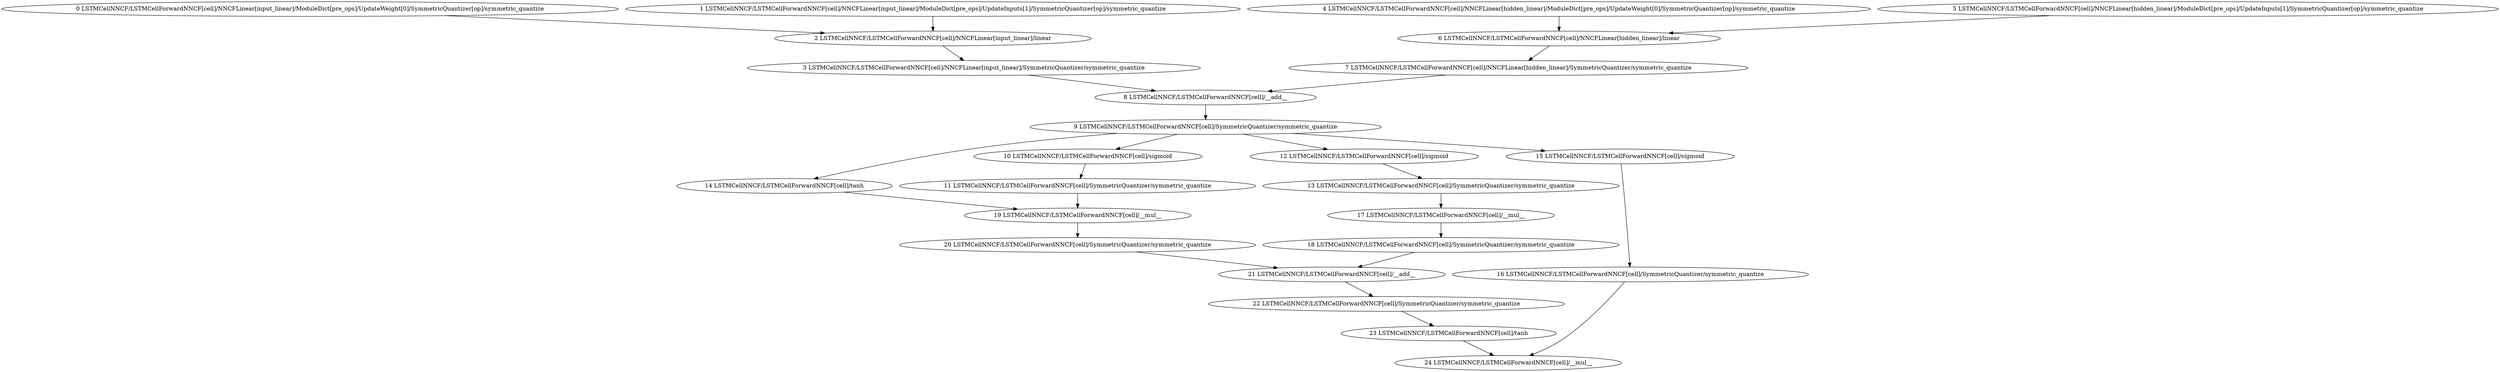 strict digraph  {
"0 LSTMCellNNCF/LSTMCellForwardNNCF[cell]/NNCFLinear[input_linear]/ModuleDict[pre_ops]/UpdateWeight[0]/SymmetricQuantizer[op]/symmetric_quantize" [id=0, scope="LSTMCellNNCF/LSTMCellForwardNNCF[cell]/NNCFLinear[input_linear]/ModuleDict[pre_ops]/UpdateWeight[0]/SymmetricQuantizer[op]", type=symmetric_quantize];
"1 LSTMCellNNCF/LSTMCellForwardNNCF[cell]/NNCFLinear[input_linear]/ModuleDict[pre_ops]/UpdateInputs[1]/SymmetricQuantizer[op]/symmetric_quantize" [id=1, scope="LSTMCellNNCF/LSTMCellForwardNNCF[cell]/NNCFLinear[input_linear]/ModuleDict[pre_ops]/UpdateInputs[1]/SymmetricQuantizer[op]", type=symmetric_quantize];
"2 LSTMCellNNCF/LSTMCellForwardNNCF[cell]/NNCFLinear[input_linear]/linear" [id=2, scope="LSTMCellNNCF/LSTMCellForwardNNCF[cell]/NNCFLinear[input_linear]", type=linear];
"3 LSTMCellNNCF/LSTMCellForwardNNCF[cell]/NNCFLinear[input_linear]/SymmetricQuantizer/symmetric_quantize" [id=3, scope="LSTMCellNNCF/LSTMCellForwardNNCF[cell]/NNCFLinear[input_linear]/SymmetricQuantizer", type=symmetric_quantize];
"4 LSTMCellNNCF/LSTMCellForwardNNCF[cell]/NNCFLinear[hidden_linear]/ModuleDict[pre_ops]/UpdateWeight[0]/SymmetricQuantizer[op]/symmetric_quantize" [id=4, scope="LSTMCellNNCF/LSTMCellForwardNNCF[cell]/NNCFLinear[hidden_linear]/ModuleDict[pre_ops]/UpdateWeight[0]/SymmetricQuantizer[op]", type=symmetric_quantize];
"5 LSTMCellNNCF/LSTMCellForwardNNCF[cell]/NNCFLinear[hidden_linear]/ModuleDict[pre_ops]/UpdateInputs[1]/SymmetricQuantizer[op]/symmetric_quantize" [id=5, scope="LSTMCellNNCF/LSTMCellForwardNNCF[cell]/NNCFLinear[hidden_linear]/ModuleDict[pre_ops]/UpdateInputs[1]/SymmetricQuantizer[op]", type=symmetric_quantize];
"6 LSTMCellNNCF/LSTMCellForwardNNCF[cell]/NNCFLinear[hidden_linear]/linear" [id=6, scope="LSTMCellNNCF/LSTMCellForwardNNCF[cell]/NNCFLinear[hidden_linear]", type=linear];
"7 LSTMCellNNCF/LSTMCellForwardNNCF[cell]/NNCFLinear[hidden_linear]/SymmetricQuantizer/symmetric_quantize" [id=7, scope="LSTMCellNNCF/LSTMCellForwardNNCF[cell]/NNCFLinear[hidden_linear]/SymmetricQuantizer", type=symmetric_quantize];
"8 LSTMCellNNCF/LSTMCellForwardNNCF[cell]/__add__" [id=8, scope="LSTMCellNNCF/LSTMCellForwardNNCF[cell]", type=__add__];
"9 LSTMCellNNCF/LSTMCellForwardNNCF[cell]/SymmetricQuantizer/symmetric_quantize" [id=9, scope="LSTMCellNNCF/LSTMCellForwardNNCF[cell]/SymmetricQuantizer", type=symmetric_quantize];
"10 LSTMCellNNCF/LSTMCellForwardNNCF[cell]/sigmoid" [id=10, scope="LSTMCellNNCF/LSTMCellForwardNNCF[cell]", type=sigmoid];
"11 LSTMCellNNCF/LSTMCellForwardNNCF[cell]/SymmetricQuantizer/symmetric_quantize" [id=11, scope="LSTMCellNNCF/LSTMCellForwardNNCF[cell]/SymmetricQuantizer", type=symmetric_quantize];
"12 LSTMCellNNCF/LSTMCellForwardNNCF[cell]/sigmoid" [id=12, scope="LSTMCellNNCF/LSTMCellForwardNNCF[cell]", type=sigmoid];
"13 LSTMCellNNCF/LSTMCellForwardNNCF[cell]/SymmetricQuantizer/symmetric_quantize" [id=13, scope="LSTMCellNNCF/LSTMCellForwardNNCF[cell]/SymmetricQuantizer", type=symmetric_quantize];
"14 LSTMCellNNCF/LSTMCellForwardNNCF[cell]/tanh" [id=14, scope="LSTMCellNNCF/LSTMCellForwardNNCF[cell]", type=tanh];
"15 LSTMCellNNCF/LSTMCellForwardNNCF[cell]/sigmoid" [id=15, scope="LSTMCellNNCF/LSTMCellForwardNNCF[cell]", type=sigmoid];
"16 LSTMCellNNCF/LSTMCellForwardNNCF[cell]/SymmetricQuantizer/symmetric_quantize" [id=16, scope="LSTMCellNNCF/LSTMCellForwardNNCF[cell]/SymmetricQuantizer", type=symmetric_quantize];
"17 LSTMCellNNCF/LSTMCellForwardNNCF[cell]/__mul__" [id=17, scope="LSTMCellNNCF/LSTMCellForwardNNCF[cell]", type=__mul__];
"18 LSTMCellNNCF/LSTMCellForwardNNCF[cell]/SymmetricQuantizer/symmetric_quantize" [id=18, scope="LSTMCellNNCF/LSTMCellForwardNNCF[cell]/SymmetricQuantizer", type=symmetric_quantize];
"19 LSTMCellNNCF/LSTMCellForwardNNCF[cell]/__mul__" [id=19, scope="LSTMCellNNCF/LSTMCellForwardNNCF[cell]", type=__mul__];
"20 LSTMCellNNCF/LSTMCellForwardNNCF[cell]/SymmetricQuantizer/symmetric_quantize" [id=20, scope="LSTMCellNNCF/LSTMCellForwardNNCF[cell]/SymmetricQuantizer", type=symmetric_quantize];
"21 LSTMCellNNCF/LSTMCellForwardNNCF[cell]/__add__" [id=21, scope="LSTMCellNNCF/LSTMCellForwardNNCF[cell]", type=__add__];
"22 LSTMCellNNCF/LSTMCellForwardNNCF[cell]/SymmetricQuantizer/symmetric_quantize" [id=22, scope="LSTMCellNNCF/LSTMCellForwardNNCF[cell]/SymmetricQuantizer", type=symmetric_quantize];
"23 LSTMCellNNCF/LSTMCellForwardNNCF[cell]/tanh" [id=23, scope="LSTMCellNNCF/LSTMCellForwardNNCF[cell]", type=tanh];
"24 LSTMCellNNCF/LSTMCellForwardNNCF[cell]/__mul__" [id=24, scope="LSTMCellNNCF/LSTMCellForwardNNCF[cell]", type=__mul__];
"0 LSTMCellNNCF/LSTMCellForwardNNCF[cell]/NNCFLinear[input_linear]/ModuleDict[pre_ops]/UpdateWeight[0]/SymmetricQuantizer[op]/symmetric_quantize" -> "2 LSTMCellNNCF/LSTMCellForwardNNCF[cell]/NNCFLinear[input_linear]/linear";
"1 LSTMCellNNCF/LSTMCellForwardNNCF[cell]/NNCFLinear[input_linear]/ModuleDict[pre_ops]/UpdateInputs[1]/SymmetricQuantizer[op]/symmetric_quantize" -> "2 LSTMCellNNCF/LSTMCellForwardNNCF[cell]/NNCFLinear[input_linear]/linear";
"2 LSTMCellNNCF/LSTMCellForwardNNCF[cell]/NNCFLinear[input_linear]/linear" -> "3 LSTMCellNNCF/LSTMCellForwardNNCF[cell]/NNCFLinear[input_linear]/SymmetricQuantizer/symmetric_quantize";
"3 LSTMCellNNCF/LSTMCellForwardNNCF[cell]/NNCFLinear[input_linear]/SymmetricQuantizer/symmetric_quantize" -> "8 LSTMCellNNCF/LSTMCellForwardNNCF[cell]/__add__";
"4 LSTMCellNNCF/LSTMCellForwardNNCF[cell]/NNCFLinear[hidden_linear]/ModuleDict[pre_ops]/UpdateWeight[0]/SymmetricQuantizer[op]/symmetric_quantize" -> "6 LSTMCellNNCF/LSTMCellForwardNNCF[cell]/NNCFLinear[hidden_linear]/linear";
"5 LSTMCellNNCF/LSTMCellForwardNNCF[cell]/NNCFLinear[hidden_linear]/ModuleDict[pre_ops]/UpdateInputs[1]/SymmetricQuantizer[op]/symmetric_quantize" -> "6 LSTMCellNNCF/LSTMCellForwardNNCF[cell]/NNCFLinear[hidden_linear]/linear";
"6 LSTMCellNNCF/LSTMCellForwardNNCF[cell]/NNCFLinear[hidden_linear]/linear" -> "7 LSTMCellNNCF/LSTMCellForwardNNCF[cell]/NNCFLinear[hidden_linear]/SymmetricQuantizer/symmetric_quantize";
"7 LSTMCellNNCF/LSTMCellForwardNNCF[cell]/NNCFLinear[hidden_linear]/SymmetricQuantizer/symmetric_quantize" -> "8 LSTMCellNNCF/LSTMCellForwardNNCF[cell]/__add__";
"8 LSTMCellNNCF/LSTMCellForwardNNCF[cell]/__add__" -> "9 LSTMCellNNCF/LSTMCellForwardNNCF[cell]/SymmetricQuantizer/symmetric_quantize";
"9 LSTMCellNNCF/LSTMCellForwardNNCF[cell]/SymmetricQuantizer/symmetric_quantize" -> "10 LSTMCellNNCF/LSTMCellForwardNNCF[cell]/sigmoid";
"9 LSTMCellNNCF/LSTMCellForwardNNCF[cell]/SymmetricQuantizer/symmetric_quantize" -> "12 LSTMCellNNCF/LSTMCellForwardNNCF[cell]/sigmoid";
"9 LSTMCellNNCF/LSTMCellForwardNNCF[cell]/SymmetricQuantizer/symmetric_quantize" -> "14 LSTMCellNNCF/LSTMCellForwardNNCF[cell]/tanh";
"9 LSTMCellNNCF/LSTMCellForwardNNCF[cell]/SymmetricQuantizer/symmetric_quantize" -> "15 LSTMCellNNCF/LSTMCellForwardNNCF[cell]/sigmoid";
"10 LSTMCellNNCF/LSTMCellForwardNNCF[cell]/sigmoid" -> "11 LSTMCellNNCF/LSTMCellForwardNNCF[cell]/SymmetricQuantizer/symmetric_quantize";
"11 LSTMCellNNCF/LSTMCellForwardNNCF[cell]/SymmetricQuantizer/symmetric_quantize" -> "19 LSTMCellNNCF/LSTMCellForwardNNCF[cell]/__mul__";
"12 LSTMCellNNCF/LSTMCellForwardNNCF[cell]/sigmoid" -> "13 LSTMCellNNCF/LSTMCellForwardNNCF[cell]/SymmetricQuantizer/symmetric_quantize";
"13 LSTMCellNNCF/LSTMCellForwardNNCF[cell]/SymmetricQuantizer/symmetric_quantize" -> "17 LSTMCellNNCF/LSTMCellForwardNNCF[cell]/__mul__";
"14 LSTMCellNNCF/LSTMCellForwardNNCF[cell]/tanh" -> "19 LSTMCellNNCF/LSTMCellForwardNNCF[cell]/__mul__";
"15 LSTMCellNNCF/LSTMCellForwardNNCF[cell]/sigmoid" -> "16 LSTMCellNNCF/LSTMCellForwardNNCF[cell]/SymmetricQuantizer/symmetric_quantize";
"16 LSTMCellNNCF/LSTMCellForwardNNCF[cell]/SymmetricQuantizer/symmetric_quantize" -> "24 LSTMCellNNCF/LSTMCellForwardNNCF[cell]/__mul__";
"17 LSTMCellNNCF/LSTMCellForwardNNCF[cell]/__mul__" -> "18 LSTMCellNNCF/LSTMCellForwardNNCF[cell]/SymmetricQuantizer/symmetric_quantize";
"18 LSTMCellNNCF/LSTMCellForwardNNCF[cell]/SymmetricQuantizer/symmetric_quantize" -> "21 LSTMCellNNCF/LSTMCellForwardNNCF[cell]/__add__";
"19 LSTMCellNNCF/LSTMCellForwardNNCF[cell]/__mul__" -> "20 LSTMCellNNCF/LSTMCellForwardNNCF[cell]/SymmetricQuantizer/symmetric_quantize";
"20 LSTMCellNNCF/LSTMCellForwardNNCF[cell]/SymmetricQuantizer/symmetric_quantize" -> "21 LSTMCellNNCF/LSTMCellForwardNNCF[cell]/__add__";
"21 LSTMCellNNCF/LSTMCellForwardNNCF[cell]/__add__" -> "22 LSTMCellNNCF/LSTMCellForwardNNCF[cell]/SymmetricQuantizer/symmetric_quantize";
"22 LSTMCellNNCF/LSTMCellForwardNNCF[cell]/SymmetricQuantizer/symmetric_quantize" -> "23 LSTMCellNNCF/LSTMCellForwardNNCF[cell]/tanh";
"23 LSTMCellNNCF/LSTMCellForwardNNCF[cell]/tanh" -> "24 LSTMCellNNCF/LSTMCellForwardNNCF[cell]/__mul__";
}
